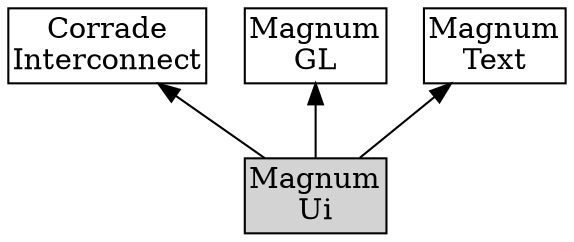 /*
    This file is part of Magnum.

    Copyright © 2010, 2011, 2012, 2013, 2014, 2015, 2016, 2017, 2018, 2019,
                2020, 2021, 2022, 2023 Vladimír Vondruš <mosra@centrum.cz>

    Permission is hereby granted, free of charge, to any person obtaining a
    copy of this software and associated documentation files (the "Software"),
    to deal in the Software without restriction, including without limitation
    the rights to use, copy, modify, merge, publish, distribute, sublicense,
    and/or sell copies of the Software, and to permit persons to whom the
    Software is furnished to do so, subject to the following conditions:

    The above copyright notice and this permission notice shall be included
    in all copies or substantial portions of the Software.

    THE SOFTWARE IS PROVIDED "AS IS", WITHOUT WARRANTY OF ANY KIND, EXPRESS OR
    IMPLIED, INCLUDING BUT NOT LIMITED TO THE WARRANTIES OF MERCHANTABILITY,
    FITNESS FOR A PARTICULAR PURPOSE AND NONINFRINGEMENT. IN NO EVENT SHALL
    THE AUTHORS OR COPYRIGHT HOLDERS BE LIABLE FOR ANY CLAIM, DAMAGES OR OTHER
    LIABILITY, WHETHER IN AN ACTION OF CONTRACT, TORT OR OTHERWISE, ARISING
    FROM, OUT OF OR IN CONNECTION WITH THE SOFTWARE OR THE USE OR OTHER
    DEALINGS IN THE SOFTWARE.
*/

digraph "Magnum Extras dependency order" {
    rankdir=BT
    ranksep=0.5
    node [style=filled shape=rect margin="0.03,0.03"]

    CorradeInterconnect [style=solid label="Corrade\nInterconnect" class="m-info"]
    MagnumGL [style=solid label="Magnum\nGL" class="m-info"]
    MagnumText [style=solid label="Magnum\nText" class="m-info"]

    {rank=same CorradeInterconnect MagnumGL MagnumText}

    MagnumUi [label="Magnum\nUi" class="m-info"]

    MagnumUi -> CorradeInterconnect
    MagnumUi -> MagnumGL
    MagnumUi -> MagnumText
}
